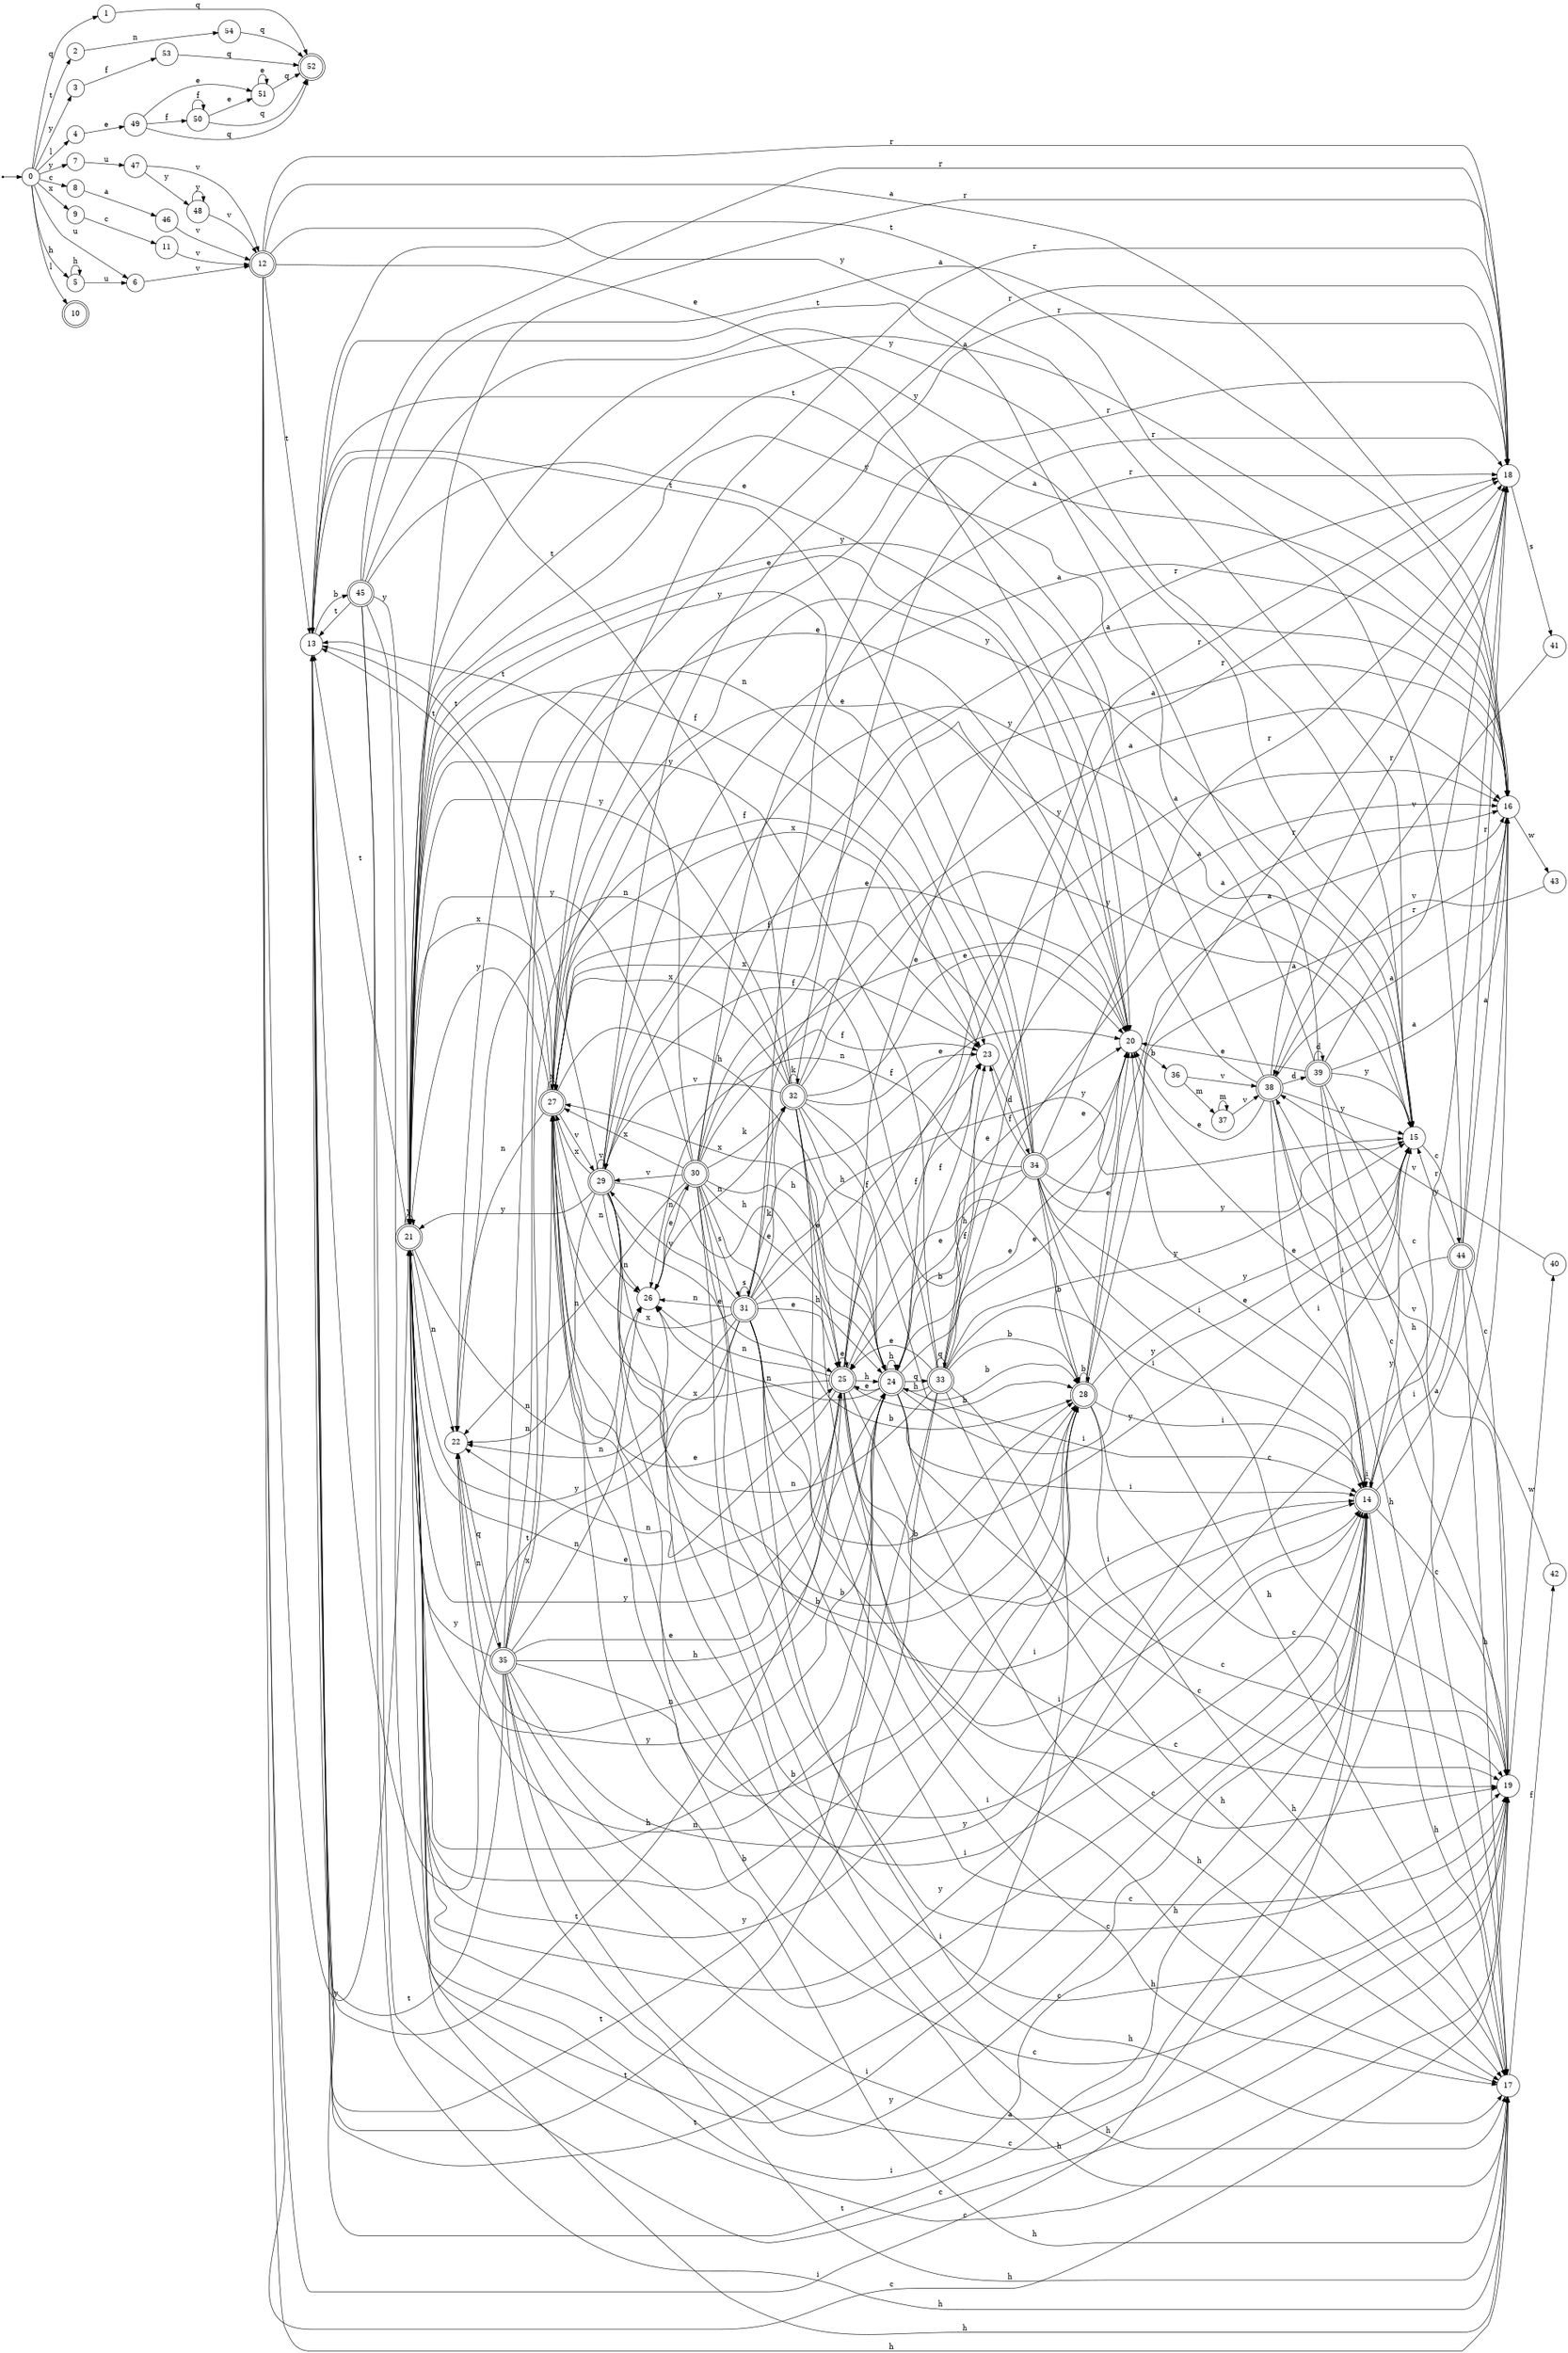 digraph finite_state_machine {
rankdir=LR;
size="20,20";
node [shape = point]; "dummy0"
node [shape = circle]; "0";
"dummy0" -> "0";
node [shape = circle]; "1";
node [shape = circle]; "2";
node [shape = circle]; "3";
node [shape = circle]; "4";
node [shape = circle]; "5";
node [shape = circle]; "6";
node [shape = circle]; "7";
node [shape = circle]; "8";
node [shape = circle]; "9";
node [shape = doublecircle]; "10";node [shape = circle]; "11";
node [shape = doublecircle]; "12";node [shape = circle]; "13";
node [shape = doublecircle]; "14";node [shape = circle]; "15";
node [shape = circle]; "16";
node [shape = circle]; "17";
node [shape = circle]; "18";
node [shape = circle]; "19";
node [shape = circle]; "20";
node [shape = doublecircle]; "21";node [shape = circle]; "22";
node [shape = circle]; "23";
node [shape = doublecircle]; "24";node [shape = doublecircle]; "25";node [shape = circle]; "26";
node [shape = doublecircle]; "27";node [shape = doublecircle]; "28";node [shape = doublecircle]; "29";node [shape = doublecircle]; "30";node [shape = doublecircle]; "31";node [shape = doublecircle]; "32";node [shape = doublecircle]; "33";node [shape = doublecircle]; "34";node [shape = doublecircle]; "35";node [shape = circle]; "36";
node [shape = circle]; "37";
node [shape = doublecircle]; "38";node [shape = doublecircle]; "39";node [shape = circle]; "40";
node [shape = circle]; "41";
node [shape = circle]; "42";
node [shape = circle]; "43";
node [shape = doublecircle]; "44";node [shape = doublecircle]; "45";node [shape = circle]; "46";
node [shape = circle]; "47";
node [shape = circle]; "48";
node [shape = circle]; "49";
node [shape = circle]; "50";
node [shape = circle]; "51";
node [shape = doublecircle]; "52";node [shape = circle]; "53";
node [shape = circle]; "54";
"0" -> "1" [label = "q"];
 "0" -> "2" [label = "t"];
 "0" -> "3" [label = "y"];
 "0" -> "7" [label = "y"];
 "0" -> "10" [label = "l"];
 "0" -> "4" [label = "l"];
 "0" -> "5" [label = "h"];
 "0" -> "6" [label = "u"];
 "0" -> "8" [label = "c"];
 "0" -> "9" [label = "x"];
 "9" -> "11" [label = "c"];
 "11" -> "12" [label = "v"];
 "12" -> "13" [label = "t"];
 "12" -> "14" [label = "i"];
 "12" -> "21" [label = "y"];
 "12" -> "15" [label = "y"];
 "12" -> "16" [label = "a"];
 "12" -> "17" [label = "h"];
 "12" -> "18" [label = "r"];
 "12" -> "19" [label = "c"];
 "12" -> "20" [label = "e"];
 "21" -> "21" [label = "y"];
 "21" -> "15" [label = "y"];
 "21" -> "26" [label = "n"];
 "21" -> "22" [label = "n"];
 "21" -> "23" [label = "f"];
 "21" -> "24" [label = "h"];
 "21" -> "17" [label = "h"];
 "21" -> "25" [label = "e"];
 "21" -> "20" [label = "e"];
 "21" -> "27" [label = "x"];
 "21" -> "28" [label = "b"];
 "21" -> "13" [label = "t"];
 "21" -> "14" [label = "i"];
 "21" -> "16" [label = "a"];
 "21" -> "18" [label = "r"];
 "21" -> "19" [label = "c"];
 "28" -> "28" [label = "b"];
 "28" -> "21" [label = "y"];
 "28" -> "15" [label = "y"];
 "28" -> "13" [label = "t"];
 "28" -> "14" [label = "i"];
 "28" -> "16" [label = "a"];
 "28" -> "17" [label = "h"];
 "28" -> "18" [label = "r"];
 "28" -> "19" [label = "c"];
 "28" -> "20" [label = "e"];
 "27" -> "27" [label = "x"];
 "27" -> "26" [label = "n"];
 "27" -> "22" [label = "n"];
 "27" -> "29" [label = "v"];
 "27" -> "23" [label = "f"];
 "27" -> "24" [label = "h"];
 "27" -> "17" [label = "h"];
 "27" -> "25" [label = "e"];
 "27" -> "20" [label = "e"];
 "27" -> "21" [label = "y"];
 "27" -> "15" [label = "y"];
 "27" -> "28" [label = "b"];
 "27" -> "13" [label = "t"];
 "27" -> "14" [label = "i"];
 "27" -> "16" [label = "a"];
 "27" -> "18" [label = "r"];
 "27" -> "19" [label = "c"];
 "29" -> "29" [label = "v"];
 "29" -> "26" [label = "n"];
 "29" -> "22" [label = "n"];
 "29" -> "27" [label = "x"];
 "29" -> "23" [label = "f"];
 "29" -> "24" [label = "h"];
 "29" -> "17" [label = "h"];
 "29" -> "25" [label = "e"];
 "29" -> "20" [label = "e"];
 "29" -> "21" [label = "y"];
 "29" -> "15" [label = "y"];
 "29" -> "28" [label = "b"];
 "29" -> "13" [label = "t"];
 "29" -> "14" [label = "i"];
 "29" -> "16" [label = "a"];
 "29" -> "18" [label = "r"];
 "29" -> "19" [label = "c"];
 "26" -> "30" [label = "e"];
 "30" -> "26" [label = "n"];
 "30" -> "22" [label = "n"];
 "30" -> "31" [label = "s"];
 "30" -> "32" [label = "k"];
 "30" -> "27" [label = "x"];
 "30" -> "29" [label = "v"];
 "30" -> "23" [label = "f"];
 "30" -> "24" [label = "h"];
 "30" -> "17" [label = "h"];
 "30" -> "25" [label = "e"];
 "30" -> "20" [label = "e"];
 "30" -> "21" [label = "y"];
 "30" -> "15" [label = "y"];
 "30" -> "28" [label = "b"];
 "30" -> "13" [label = "t"];
 "30" -> "14" [label = "i"];
 "30" -> "16" [label = "a"];
 "30" -> "18" [label = "r"];
 "30" -> "19" [label = "c"];
 "32" -> "32" [label = "k"];
 "32" -> "26" [label = "n"];
 "32" -> "22" [label = "n"];
 "32" -> "27" [label = "x"];
 "32" -> "29" [label = "v"];
 "32" -> "23" [label = "f"];
 "32" -> "24" [label = "h"];
 "32" -> "17" [label = "h"];
 "32" -> "25" [label = "e"];
 "32" -> "20" [label = "e"];
 "32" -> "21" [label = "y"];
 "32" -> "15" [label = "y"];
 "32" -> "28" [label = "b"];
 "32" -> "13" [label = "t"];
 "32" -> "14" [label = "i"];
 "32" -> "16" [label = "a"];
 "32" -> "18" [label = "r"];
 "32" -> "19" [label = "c"];
 "31" -> "31" [label = "s"];
 "31" -> "26" [label = "n"];
 "31" -> "22" [label = "n"];
 "31" -> "32" [label = "k"];
 "31" -> "27" [label = "x"];
 "31" -> "29" [label = "v"];
 "31" -> "23" [label = "f"];
 "31" -> "24" [label = "h"];
 "31" -> "17" [label = "h"];
 "31" -> "25" [label = "e"];
 "31" -> "20" [label = "e"];
 "31" -> "21" [label = "y"];
 "31" -> "15" [label = "y"];
 "31" -> "28" [label = "b"];
 "31" -> "13" [label = "t"];
 "31" -> "14" [label = "i"];
 "31" -> "16" [label = "a"];
 "31" -> "18" [label = "r"];
 "31" -> "19" [label = "c"];
 "25" -> "25" [label = "e"];
 "25" -> "20" [label = "e"];
 "25" -> "26" [label = "n"];
 "25" -> "22" [label = "n"];
 "25" -> "23" [label = "f"];
 "25" -> "24" [label = "h"];
 "25" -> "17" [label = "h"];
 "25" -> "27" [label = "x"];
 "25" -> "21" [label = "y"];
 "25" -> "15" [label = "y"];
 "25" -> "28" [label = "b"];
 "25" -> "13" [label = "t"];
 "25" -> "14" [label = "i"];
 "25" -> "16" [label = "a"];
 "25" -> "18" [label = "r"];
 "25" -> "19" [label = "c"];
 "24" -> "24" [label = "h"];
 "24" -> "17" [label = "h"];
 "24" -> "33" [label = "q"];
 "24" -> "26" [label = "n"];
 "24" -> "22" [label = "n"];
 "24" -> "23" [label = "f"];
 "24" -> "25" [label = "e"];
 "24" -> "20" [label = "e"];
 "24" -> "27" [label = "x"];
 "24" -> "21" [label = "y"];
 "24" -> "15" [label = "y"];
 "24" -> "28" [label = "b"];
 "24" -> "13" [label = "t"];
 "24" -> "14" [label = "i"];
 "24" -> "16" [label = "a"];
 "24" -> "18" [label = "r"];
 "24" -> "19" [label = "c"];
 "33" -> "33" [label = "q"];
 "33" -> "24" [label = "h"];
 "33" -> "17" [label = "h"];
 "33" -> "26" [label = "n"];
 "33" -> "22" [label = "n"];
 "33" -> "23" [label = "f"];
 "33" -> "25" [label = "e"];
 "33" -> "20" [label = "e"];
 "33" -> "27" [label = "x"];
 "33" -> "21" [label = "y"];
 "33" -> "15" [label = "y"];
 "33" -> "28" [label = "b"];
 "33" -> "13" [label = "t"];
 "33" -> "14" [label = "i"];
 "33" -> "16" [label = "a"];
 "33" -> "18" [label = "r"];
 "33" -> "19" [label = "c"];
 "23" -> "34" [label = "d"];
 "34" -> "23" [label = "f"];
 "34" -> "26" [label = "n"];
 "34" -> "22" [label = "n"];
 "34" -> "24" [label = "h"];
 "34" -> "17" [label = "h"];
 "34" -> "25" [label = "e"];
 "34" -> "20" [label = "e"];
 "34" -> "27" [label = "x"];
 "34" -> "21" [label = "y"];
 "34" -> "15" [label = "y"];
 "34" -> "28" [label = "b"];
 "34" -> "13" [label = "t"];
 "34" -> "14" [label = "i"];
 "34" -> "16" [label = "a"];
 "34" -> "18" [label = "r"];
 "34" -> "19" [label = "c"];
 "22" -> "35" [label = "q"];
 "35" -> "26" [label = "n"];
 "35" -> "22" [label = "n"];
 "35" -> "23" [label = "f"];
 "35" -> "24" [label = "h"];
 "35" -> "17" [label = "h"];
 "35" -> "25" [label = "e"];
 "35" -> "20" [label = "e"];
 "35" -> "27" [label = "x"];
 "35" -> "21" [label = "y"];
 "35" -> "15" [label = "y"];
 "35" -> "28" [label = "b"];
 "35" -> "13" [label = "t"];
 "35" -> "14" [label = "i"];
 "35" -> "16" [label = "a"];
 "35" -> "18" [label = "r"];
 "35" -> "19" [label = "c"];
 "20" -> "36" [label = "b"];
 "36" -> "37" [label = "m"];
 "36" -> "38" [label = "v"];
 "38" -> "16" [label = "a"];
 "38" -> "17" [label = "h"];
 "38" -> "18" [label = "r"];
 "38" -> "19" [label = "c"];
 "38" -> "20" [label = "e"];
 "38" -> "39" [label = "d"];
 "38" -> "13" [label = "t"];
 "38" -> "14" [label = "i"];
 "38" -> "21" [label = "y"];
 "38" -> "15" [label = "y"];
 "39" -> "39" [label = "d"];
 "39" -> "16" [label = "a"];
 "39" -> "17" [label = "h"];
 "39" -> "18" [label = "r"];
 "39" -> "19" [label = "c"];
 "39" -> "20" [label = "e"];
 "39" -> "13" [label = "t"];
 "39" -> "14" [label = "i"];
 "39" -> "21" [label = "y"];
 "39" -> "15" [label = "y"];
 "37" -> "37" [label = "m"];
 "37" -> "38" [label = "v"];
 "19" -> "40" [label = "w"];
 "40" -> "38" [label = "v"];
 "18" -> "41" [label = "s"];
 "41" -> "38" [label = "v"];
 "17" -> "42" [label = "f"];
 "42" -> "38" [label = "v"];
 "16" -> "43" [label = "w"];
 "43" -> "38" [label = "v"];
 "15" -> "44" [label = "c"];
 "44" -> "21" [label = "y"];
 "44" -> "15" [label = "y"];
 "44" -> "13" [label = "t"];
 "44" -> "14" [label = "i"];
 "44" -> "16" [label = "a"];
 "44" -> "17" [label = "h"];
 "44" -> "18" [label = "r"];
 "44" -> "19" [label = "c"];
 "44" -> "20" [label = "e"];
 "14" -> "14" [label = "i"];
 "14" -> "13" [label = "t"];
 "14" -> "21" [label = "y"];
 "14" -> "15" [label = "y"];
 "14" -> "16" [label = "a"];
 "14" -> "17" [label = "h"];
 "14" -> "18" [label = "r"];
 "14" -> "19" [label = "c"];
 "14" -> "20" [label = "e"];
 "13" -> "45" [label = "b"];
 "45" -> "13" [label = "t"];
 "45" -> "14" [label = "i"];
 "45" -> "21" [label = "y"];
 "45" -> "15" [label = "y"];
 "45" -> "16" [label = "a"];
 "45" -> "17" [label = "h"];
 "45" -> "18" [label = "r"];
 "45" -> "19" [label = "c"];
 "45" -> "20" [label = "e"];
 "8" -> "46" [label = "a"];
 "46" -> "12" [label = "v"];
 "7" -> "47" [label = "u"];
 "47" -> "48" [label = "y"];
 "47" -> "12" [label = "v"];
 "48" -> "48" [label = "y"];
 "48" -> "12" [label = "v"];
 "6" -> "12" [label = "v"];
 "5" -> "5" [label = "h"];
 "5" -> "6" [label = "u"];
 "4" -> "49" [label = "e"];
 "49" -> "50" [label = "f"];
 "49" -> "51" [label = "e"];
 "49" -> "52" [label = "q"];
 "51" -> "51" [label = "e"];
 "51" -> "52" [label = "q"];
 "50" -> "50" [label = "f"];
 "50" -> "51" [label = "e"];
 "50" -> "52" [label = "q"];
 "3" -> "53" [label = "f"];
 "53" -> "52" [label = "q"];
 "2" -> "54" [label = "n"];
 "54" -> "52" [label = "q"];
 "1" -> "52" [label = "q"];
 }
